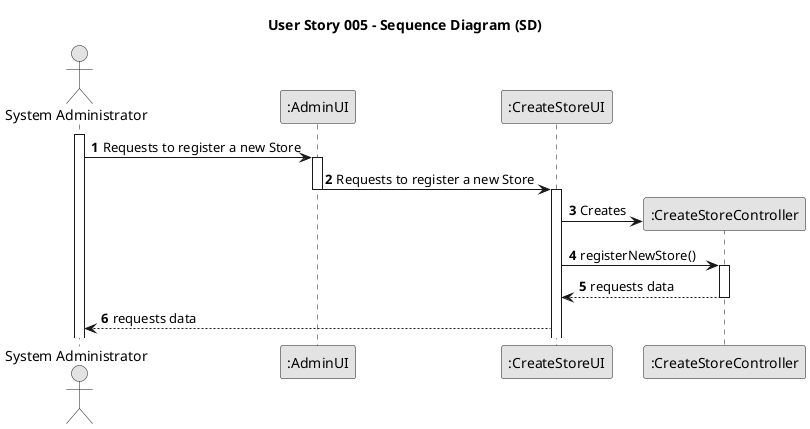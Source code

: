 @startuml
@startuml
skinparam monochrome true
skinparam packageStyle rectangle
skinparam shadowing false

title User Story 005 - Sequence Diagram (SD)

autonumber

actor "System Administrator" as ADM
participant ":AdminUI" as ADMUI
participant ":CreateStoreUI" as CRTUI
participant ":CreateStoreController" as CNTRL

activate ADM

ADM -> ADMUI : Requests to register a new Store

activate ADMUI

ADMUI -> CRTUI : Requests to register a new Store

deactivate ADMUI

activate CRTUI

CRTUI -> CNTRL** : Creates

CRTUI -> CNTRL : registerNewStore()

activate CNTRL

CNTRL --> CRTUI : requests data

deactivate CNTRL

CRTUI --> ADM : requests data
@enduml